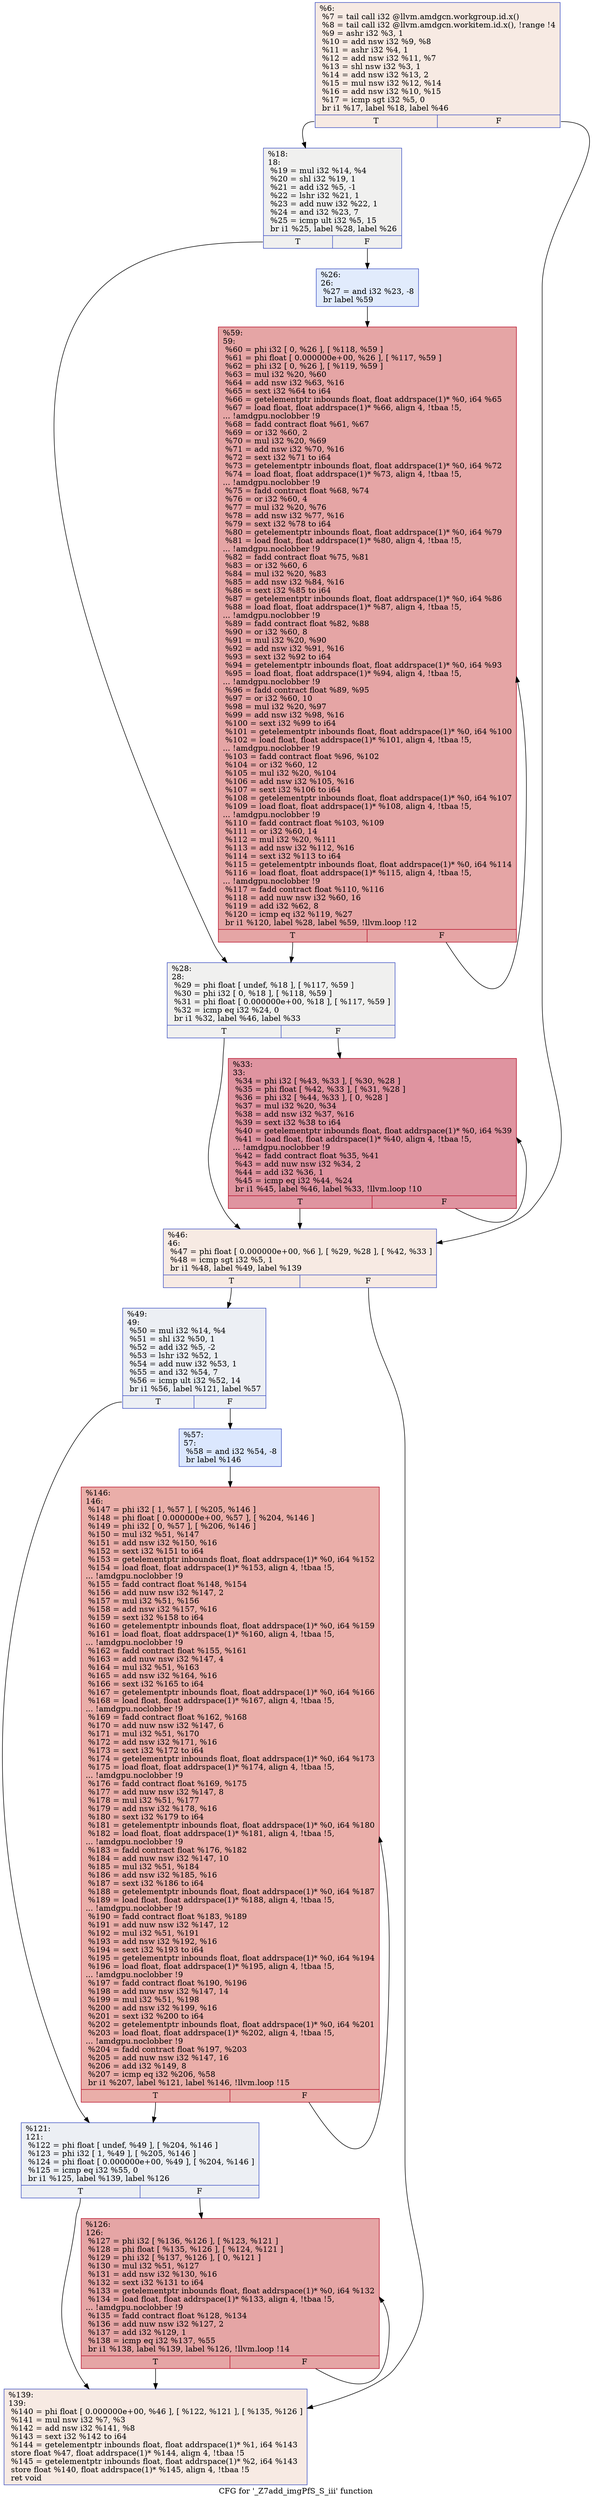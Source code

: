 digraph "CFG for '_Z7add_imgPfS_S_iii' function" {
	label="CFG for '_Z7add_imgPfS_S_iii' function";

	Node0x478b0e0 [shape=record,color="#3d50c3ff", style=filled, fillcolor="#eed0c070",label="{%6:\l  %7 = tail call i32 @llvm.amdgcn.workgroup.id.x()\l  %8 = tail call i32 @llvm.amdgcn.workitem.id.x(), !range !4\l  %9 = ashr i32 %3, 1\l  %10 = add nsw i32 %9, %8\l  %11 = ashr i32 %4, 1\l  %12 = add nsw i32 %11, %7\l  %13 = shl nsw i32 %3, 1\l  %14 = add nsw i32 %13, 2\l  %15 = mul nsw i32 %12, %14\l  %16 = add nsw i32 %10, %15\l  %17 = icmp sgt i32 %5, 0\l  br i1 %17, label %18, label %46\l|{<s0>T|<s1>F}}"];
	Node0x478b0e0:s0 -> Node0x478c080;
	Node0x478b0e0:s1 -> Node0x478cd50;
	Node0x478c080 [shape=record,color="#3d50c3ff", style=filled, fillcolor="#dedcdb70",label="{%18:\l18:                                               \l  %19 = mul i32 %14, %4\l  %20 = shl i32 %19, 1\l  %21 = add i32 %5, -1\l  %22 = lshr i32 %21, 1\l  %23 = add nuw i32 %22, 1\l  %24 = and i32 %23, 7\l  %25 = icmp ult i32 %5, 15\l  br i1 %25, label %28, label %26\l|{<s0>T|<s1>F}}"];
	Node0x478c080:s0 -> Node0x478d310;
	Node0x478c080:s1 -> Node0x478d360;
	Node0x478d360 [shape=record,color="#3d50c3ff", style=filled, fillcolor="#bbd1f870",label="{%26:\l26:                                               \l  %27 = and i32 %23, -8\l  br label %59\l}"];
	Node0x478d360 -> Node0x478d560;
	Node0x478d310 [shape=record,color="#3d50c3ff", style=filled, fillcolor="#dedcdb70",label="{%28:\l28:                                               \l  %29 = phi float [ undef, %18 ], [ %117, %59 ]\l  %30 = phi i32 [ 0, %18 ], [ %118, %59 ]\l  %31 = phi float [ 0.000000e+00, %18 ], [ %117, %59 ]\l  %32 = icmp eq i32 %24, 0\l  br i1 %32, label %46, label %33\l|{<s0>T|<s1>F}}"];
	Node0x478d310:s0 -> Node0x478cd50;
	Node0x478d310:s1 -> Node0x478cb70;
	Node0x478cb70 [shape=record,color="#b70d28ff", style=filled, fillcolor="#b70d2870",label="{%33:\l33:                                               \l  %34 = phi i32 [ %43, %33 ], [ %30, %28 ]\l  %35 = phi float [ %42, %33 ], [ %31, %28 ]\l  %36 = phi i32 [ %44, %33 ], [ 0, %28 ]\l  %37 = mul i32 %20, %34\l  %38 = add nsw i32 %37, %16\l  %39 = sext i32 %38 to i64\l  %40 = getelementptr inbounds float, float addrspace(1)* %0, i64 %39\l  %41 = load float, float addrspace(1)* %40, align 4, !tbaa !5,\l... !amdgpu.noclobber !9\l  %42 = fadd contract float %35, %41\l  %43 = add nuw nsw i32 %34, 2\l  %44 = add i32 %36, 1\l  %45 = icmp eq i32 %44, %24\l  br i1 %45, label %46, label %33, !llvm.loop !10\l|{<s0>T|<s1>F}}"];
	Node0x478cb70:s0 -> Node0x478cd50;
	Node0x478cb70:s1 -> Node0x478cb70;
	Node0x478cd50 [shape=record,color="#3d50c3ff", style=filled, fillcolor="#eed0c070",label="{%46:\l46:                                               \l  %47 = phi float [ 0.000000e+00, %6 ], [ %29, %28 ], [ %42, %33 ]\l  %48 = icmp sgt i32 %5, 1\l  br i1 %48, label %49, label %139\l|{<s0>T|<s1>F}}"];
	Node0x478cd50:s0 -> Node0x478f7d0;
	Node0x478cd50:s1 -> Node0x478f820;
	Node0x478f7d0 [shape=record,color="#3d50c3ff", style=filled, fillcolor="#d4dbe670",label="{%49:\l49:                                               \l  %50 = mul i32 %14, %4\l  %51 = shl i32 %50, 1\l  %52 = add i32 %5, -2\l  %53 = lshr i32 %52, 1\l  %54 = add nuw i32 %53, 1\l  %55 = and i32 %54, 7\l  %56 = icmp ult i32 %52, 14\l  br i1 %56, label %121, label %57\l|{<s0>T|<s1>F}}"];
	Node0x478f7d0:s0 -> Node0x478fd50;
	Node0x478f7d0:s1 -> Node0x478fda0;
	Node0x478fda0 [shape=record,color="#3d50c3ff", style=filled, fillcolor="#aec9fc70",label="{%57:\l57:                                               \l  %58 = and i32 %54, -8\l  br label %146\l}"];
	Node0x478fda0 -> Node0x478ff70;
	Node0x478d560 [shape=record,color="#b70d28ff", style=filled, fillcolor="#c5333470",label="{%59:\l59:                                               \l  %60 = phi i32 [ 0, %26 ], [ %118, %59 ]\l  %61 = phi float [ 0.000000e+00, %26 ], [ %117, %59 ]\l  %62 = phi i32 [ 0, %26 ], [ %119, %59 ]\l  %63 = mul i32 %20, %60\l  %64 = add nsw i32 %63, %16\l  %65 = sext i32 %64 to i64\l  %66 = getelementptr inbounds float, float addrspace(1)* %0, i64 %65\l  %67 = load float, float addrspace(1)* %66, align 4, !tbaa !5,\l... !amdgpu.noclobber !9\l  %68 = fadd contract float %61, %67\l  %69 = or i32 %60, 2\l  %70 = mul i32 %20, %69\l  %71 = add nsw i32 %70, %16\l  %72 = sext i32 %71 to i64\l  %73 = getelementptr inbounds float, float addrspace(1)* %0, i64 %72\l  %74 = load float, float addrspace(1)* %73, align 4, !tbaa !5,\l... !amdgpu.noclobber !9\l  %75 = fadd contract float %68, %74\l  %76 = or i32 %60, 4\l  %77 = mul i32 %20, %76\l  %78 = add nsw i32 %77, %16\l  %79 = sext i32 %78 to i64\l  %80 = getelementptr inbounds float, float addrspace(1)* %0, i64 %79\l  %81 = load float, float addrspace(1)* %80, align 4, !tbaa !5,\l... !amdgpu.noclobber !9\l  %82 = fadd contract float %75, %81\l  %83 = or i32 %60, 6\l  %84 = mul i32 %20, %83\l  %85 = add nsw i32 %84, %16\l  %86 = sext i32 %85 to i64\l  %87 = getelementptr inbounds float, float addrspace(1)* %0, i64 %86\l  %88 = load float, float addrspace(1)* %87, align 4, !tbaa !5,\l... !amdgpu.noclobber !9\l  %89 = fadd contract float %82, %88\l  %90 = or i32 %60, 8\l  %91 = mul i32 %20, %90\l  %92 = add nsw i32 %91, %16\l  %93 = sext i32 %92 to i64\l  %94 = getelementptr inbounds float, float addrspace(1)* %0, i64 %93\l  %95 = load float, float addrspace(1)* %94, align 4, !tbaa !5,\l... !amdgpu.noclobber !9\l  %96 = fadd contract float %89, %95\l  %97 = or i32 %60, 10\l  %98 = mul i32 %20, %97\l  %99 = add nsw i32 %98, %16\l  %100 = sext i32 %99 to i64\l  %101 = getelementptr inbounds float, float addrspace(1)* %0, i64 %100\l  %102 = load float, float addrspace(1)* %101, align 4, !tbaa !5,\l... !amdgpu.noclobber !9\l  %103 = fadd contract float %96, %102\l  %104 = or i32 %60, 12\l  %105 = mul i32 %20, %104\l  %106 = add nsw i32 %105, %16\l  %107 = sext i32 %106 to i64\l  %108 = getelementptr inbounds float, float addrspace(1)* %0, i64 %107\l  %109 = load float, float addrspace(1)* %108, align 4, !tbaa !5,\l... !amdgpu.noclobber !9\l  %110 = fadd contract float %103, %109\l  %111 = or i32 %60, 14\l  %112 = mul i32 %20, %111\l  %113 = add nsw i32 %112, %16\l  %114 = sext i32 %113 to i64\l  %115 = getelementptr inbounds float, float addrspace(1)* %0, i64 %114\l  %116 = load float, float addrspace(1)* %115, align 4, !tbaa !5,\l... !amdgpu.noclobber !9\l  %117 = fadd contract float %110, %116\l  %118 = add nuw nsw i32 %60, 16\l  %119 = add i32 %62, 8\l  %120 = icmp eq i32 %119, %27\l  br i1 %120, label %28, label %59, !llvm.loop !12\l|{<s0>T|<s1>F}}"];
	Node0x478d560:s0 -> Node0x478d310;
	Node0x478d560:s1 -> Node0x478d560;
	Node0x478fd50 [shape=record,color="#3d50c3ff", style=filled, fillcolor="#d4dbe670",label="{%121:\l121:                                              \l  %122 = phi float [ undef, %49 ], [ %204, %146 ]\l  %123 = phi i32 [ 1, %49 ], [ %205, %146 ]\l  %124 = phi float [ 0.000000e+00, %49 ], [ %204, %146 ]\l  %125 = icmp eq i32 %55, 0\l  br i1 %125, label %139, label %126\l|{<s0>T|<s1>F}}"];
	Node0x478fd50:s0 -> Node0x478f820;
	Node0x478fd50:s1 -> Node0x4793640;
	Node0x4793640 [shape=record,color="#b70d28ff", style=filled, fillcolor="#c5333470",label="{%126:\l126:                                              \l  %127 = phi i32 [ %136, %126 ], [ %123, %121 ]\l  %128 = phi float [ %135, %126 ], [ %124, %121 ]\l  %129 = phi i32 [ %137, %126 ], [ 0, %121 ]\l  %130 = mul i32 %51, %127\l  %131 = add nsw i32 %130, %16\l  %132 = sext i32 %131 to i64\l  %133 = getelementptr inbounds float, float addrspace(1)* %0, i64 %132\l  %134 = load float, float addrspace(1)* %133, align 4, !tbaa !5,\l... !amdgpu.noclobber !9\l  %135 = fadd contract float %128, %134\l  %136 = add nuw nsw i32 %127, 2\l  %137 = add i32 %129, 1\l  %138 = icmp eq i32 %137, %55\l  br i1 %138, label %139, label %126, !llvm.loop !14\l|{<s0>T|<s1>F}}"];
	Node0x4793640:s0 -> Node0x478f820;
	Node0x4793640:s1 -> Node0x4793640;
	Node0x478f820 [shape=record,color="#3d50c3ff", style=filled, fillcolor="#eed0c070",label="{%139:\l139:                                              \l  %140 = phi float [ 0.000000e+00, %46 ], [ %122, %121 ], [ %135, %126 ]\l  %141 = mul nsw i32 %7, %3\l  %142 = add nsw i32 %141, %8\l  %143 = sext i32 %142 to i64\l  %144 = getelementptr inbounds float, float addrspace(1)* %1, i64 %143\l  store float %47, float addrspace(1)* %144, align 4, !tbaa !5\l  %145 = getelementptr inbounds float, float addrspace(1)* %2, i64 %143\l  store float %140, float addrspace(1)* %145, align 4, !tbaa !5\l  ret void\l}"];
	Node0x478ff70 [shape=record,color="#b70d28ff", style=filled, fillcolor="#d0473d70",label="{%146:\l146:                                              \l  %147 = phi i32 [ 1, %57 ], [ %205, %146 ]\l  %148 = phi float [ 0.000000e+00, %57 ], [ %204, %146 ]\l  %149 = phi i32 [ 0, %57 ], [ %206, %146 ]\l  %150 = mul i32 %51, %147\l  %151 = add nsw i32 %150, %16\l  %152 = sext i32 %151 to i64\l  %153 = getelementptr inbounds float, float addrspace(1)* %0, i64 %152\l  %154 = load float, float addrspace(1)* %153, align 4, !tbaa !5,\l... !amdgpu.noclobber !9\l  %155 = fadd contract float %148, %154\l  %156 = add nuw nsw i32 %147, 2\l  %157 = mul i32 %51, %156\l  %158 = add nsw i32 %157, %16\l  %159 = sext i32 %158 to i64\l  %160 = getelementptr inbounds float, float addrspace(1)* %0, i64 %159\l  %161 = load float, float addrspace(1)* %160, align 4, !tbaa !5,\l... !amdgpu.noclobber !9\l  %162 = fadd contract float %155, %161\l  %163 = add nuw nsw i32 %147, 4\l  %164 = mul i32 %51, %163\l  %165 = add nsw i32 %164, %16\l  %166 = sext i32 %165 to i64\l  %167 = getelementptr inbounds float, float addrspace(1)* %0, i64 %166\l  %168 = load float, float addrspace(1)* %167, align 4, !tbaa !5,\l... !amdgpu.noclobber !9\l  %169 = fadd contract float %162, %168\l  %170 = add nuw nsw i32 %147, 6\l  %171 = mul i32 %51, %170\l  %172 = add nsw i32 %171, %16\l  %173 = sext i32 %172 to i64\l  %174 = getelementptr inbounds float, float addrspace(1)* %0, i64 %173\l  %175 = load float, float addrspace(1)* %174, align 4, !tbaa !5,\l... !amdgpu.noclobber !9\l  %176 = fadd contract float %169, %175\l  %177 = add nuw nsw i32 %147, 8\l  %178 = mul i32 %51, %177\l  %179 = add nsw i32 %178, %16\l  %180 = sext i32 %179 to i64\l  %181 = getelementptr inbounds float, float addrspace(1)* %0, i64 %180\l  %182 = load float, float addrspace(1)* %181, align 4, !tbaa !5,\l... !amdgpu.noclobber !9\l  %183 = fadd contract float %176, %182\l  %184 = add nuw nsw i32 %147, 10\l  %185 = mul i32 %51, %184\l  %186 = add nsw i32 %185, %16\l  %187 = sext i32 %186 to i64\l  %188 = getelementptr inbounds float, float addrspace(1)* %0, i64 %187\l  %189 = load float, float addrspace(1)* %188, align 4, !tbaa !5,\l... !amdgpu.noclobber !9\l  %190 = fadd contract float %183, %189\l  %191 = add nuw nsw i32 %147, 12\l  %192 = mul i32 %51, %191\l  %193 = add nsw i32 %192, %16\l  %194 = sext i32 %193 to i64\l  %195 = getelementptr inbounds float, float addrspace(1)* %0, i64 %194\l  %196 = load float, float addrspace(1)* %195, align 4, !tbaa !5,\l... !amdgpu.noclobber !9\l  %197 = fadd contract float %190, %196\l  %198 = add nuw nsw i32 %147, 14\l  %199 = mul i32 %51, %198\l  %200 = add nsw i32 %199, %16\l  %201 = sext i32 %200 to i64\l  %202 = getelementptr inbounds float, float addrspace(1)* %0, i64 %201\l  %203 = load float, float addrspace(1)* %202, align 4, !tbaa !5,\l... !amdgpu.noclobber !9\l  %204 = fadd contract float %197, %203\l  %205 = add nuw nsw i32 %147, 16\l  %206 = add i32 %149, 8\l  %207 = icmp eq i32 %206, %58\l  br i1 %207, label %121, label %146, !llvm.loop !15\l|{<s0>T|<s1>F}}"];
	Node0x478ff70:s0 -> Node0x478fd50;
	Node0x478ff70:s1 -> Node0x478ff70;
}
